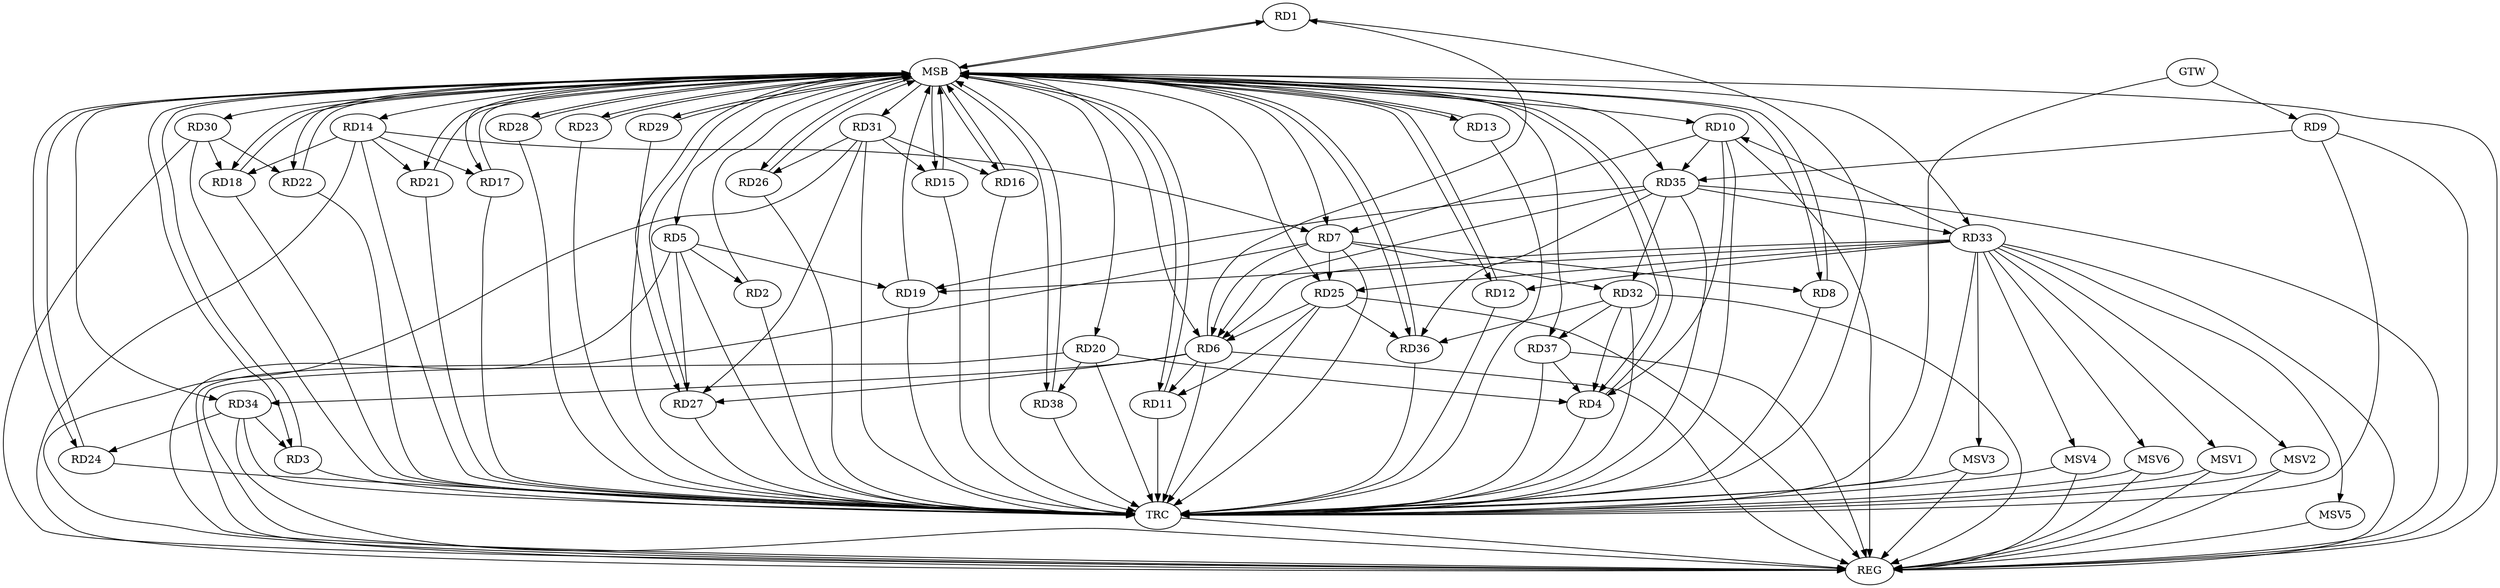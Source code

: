 strict digraph G {
  RD1 [ label="RD1" ];
  RD2 [ label="RD2" ];
  RD3 [ label="RD3" ];
  RD4 [ label="RD4" ];
  RD5 [ label="RD5" ];
  RD6 [ label="RD6" ];
  RD7 [ label="RD7" ];
  RD8 [ label="RD8" ];
  RD9 [ label="RD9" ];
  RD10 [ label="RD10" ];
  RD11 [ label="RD11" ];
  RD12 [ label="RD12" ];
  RD13 [ label="RD13" ];
  RD14 [ label="RD14" ];
  RD15 [ label="RD15" ];
  RD16 [ label="RD16" ];
  RD17 [ label="RD17" ];
  RD18 [ label="RD18" ];
  RD19 [ label="RD19" ];
  RD20 [ label="RD20" ];
  RD21 [ label="RD21" ];
  RD22 [ label="RD22" ];
  RD23 [ label="RD23" ];
  RD24 [ label="RD24" ];
  RD25 [ label="RD25" ];
  RD26 [ label="RD26" ];
  RD27 [ label="RD27" ];
  RD28 [ label="RD28" ];
  RD29 [ label="RD29" ];
  RD30 [ label="RD30" ];
  RD31 [ label="RD31" ];
  RD32 [ label="RD32" ];
  RD33 [ label="RD33" ];
  RD34 [ label="RD34" ];
  RD35 [ label="RD35" ];
  RD36 [ label="RD36" ];
  RD37 [ label="RD37" ];
  RD38 [ label="RD38" ];
  GTW [ label="GTW" ];
  REG [ label="REG" ];
  MSB [ label="MSB" ];
  TRC [ label="TRC" ];
  MSV1 [ label="MSV1" ];
  MSV2 [ label="MSV2" ];
  MSV3 [ label="MSV3" ];
  MSV4 [ label="MSV4" ];
  MSV5 [ label="MSV5" ];
  MSV6 [ label="MSV6" ];
  RD6 -> RD1;
  RD5 -> RD2;
  RD34 -> RD3;
  RD10 -> RD4;
  RD20 -> RD4;
  RD32 -> RD4;
  RD37 -> RD4;
  RD5 -> RD19;
  RD5 -> RD27;
  RD7 -> RD6;
  RD6 -> RD11;
  RD25 -> RD6;
  RD6 -> RD27;
  RD33 -> RD6;
  RD6 -> RD34;
  RD35 -> RD6;
  RD7 -> RD8;
  RD10 -> RD7;
  RD14 -> RD7;
  RD7 -> RD25;
  RD7 -> RD32;
  RD9 -> RD35;
  RD33 -> RD10;
  RD10 -> RD35;
  RD25 -> RD11;
  RD33 -> RD12;
  RD14 -> RD17;
  RD14 -> RD18;
  RD14 -> RD21;
  RD31 -> RD15;
  RD31 -> RD16;
  RD30 -> RD18;
  RD33 -> RD19;
  RD35 -> RD19;
  RD20 -> RD38;
  RD30 -> RD22;
  RD34 -> RD24;
  RD33 -> RD25;
  RD25 -> RD36;
  RD31 -> RD26;
  RD31 -> RD27;
  RD35 -> RD32;
  RD32 -> RD36;
  RD32 -> RD37;
  RD35 -> RD33;
  RD35 -> RD36;
  GTW -> RD9;
  RD5 -> REG;
  RD6 -> REG;
  RD7 -> REG;
  RD9 -> REG;
  RD10 -> REG;
  RD14 -> REG;
  RD20 -> REG;
  RD25 -> REG;
  RD30 -> REG;
  RD31 -> REG;
  RD32 -> REG;
  RD33 -> REG;
  RD34 -> REG;
  RD35 -> REG;
  RD37 -> REG;
  RD1 -> MSB;
  MSB -> RD15;
  MSB -> RD26;
  MSB -> RD31;
  MSB -> REG;
  RD2 -> MSB;
  MSB -> RD4;
  MSB -> RD24;
  RD3 -> MSB;
  MSB -> RD7;
  MSB -> RD17;
  RD4 -> MSB;
  MSB -> RD5;
  MSB -> RD6;
  RD8 -> MSB;
  MSB -> RD29;
  RD11 -> MSB;
  MSB -> RD12;
  RD12 -> MSB;
  MSB -> RD10;
  MSB -> RD14;
  MSB -> RD16;
  RD13 -> MSB;
  MSB -> RD11;
  MSB -> RD33;
  MSB -> RD38;
  RD15 -> MSB;
  MSB -> RD20;
  MSB -> RD21;
  MSB -> RD23;
  RD16 -> MSB;
  RD17 -> MSB;
  MSB -> RD34;
  RD18 -> MSB;
  MSB -> RD37;
  RD19 -> MSB;
  RD21 -> MSB;
  MSB -> RD18;
  RD22 -> MSB;
  RD23 -> MSB;
  MSB -> RD13;
  RD24 -> MSB;
  MSB -> RD27;
  MSB -> RD30;
  RD26 -> MSB;
  MSB -> RD22;
  MSB -> RD25;
  MSB -> RD28;
  RD27 -> MSB;
  MSB -> RD1;
  RD28 -> MSB;
  MSB -> RD3;
  MSB -> RD8;
  MSB -> RD36;
  RD29 -> MSB;
  MSB -> RD35;
  RD36 -> MSB;
  RD38 -> MSB;
  RD1 -> TRC;
  RD2 -> TRC;
  RD3 -> TRC;
  RD4 -> TRC;
  RD5 -> TRC;
  RD6 -> TRC;
  RD7 -> TRC;
  RD8 -> TRC;
  RD9 -> TRC;
  RD10 -> TRC;
  RD11 -> TRC;
  RD12 -> TRC;
  RD13 -> TRC;
  RD14 -> TRC;
  RD15 -> TRC;
  RD16 -> TRC;
  RD17 -> TRC;
  RD18 -> TRC;
  RD19 -> TRC;
  RD20 -> TRC;
  RD21 -> TRC;
  RD22 -> TRC;
  RD23 -> TRC;
  RD24 -> TRC;
  RD25 -> TRC;
  RD26 -> TRC;
  RD27 -> TRC;
  RD28 -> TRC;
  RD29 -> TRC;
  RD30 -> TRC;
  RD31 -> TRC;
  RD32 -> TRC;
  RD33 -> TRC;
  RD34 -> TRC;
  RD35 -> TRC;
  RD36 -> TRC;
  RD37 -> TRC;
  RD38 -> TRC;
  GTW -> TRC;
  TRC -> REG;
  RD33 -> MSV1;
  MSV1 -> REG;
  MSV1 -> TRC;
  RD33 -> MSV2;
  MSV2 -> REG;
  MSV2 -> TRC;
  RD33 -> MSV3;
  RD33 -> MSV4;
  MSV3 -> REG;
  MSV3 -> TRC;
  MSV4 -> REG;
  MSV4 -> TRC;
  RD33 -> MSV5;
  MSV5 -> REG;
  RD33 -> MSV6;
  MSV6 -> REG;
  MSV6 -> TRC;
}
